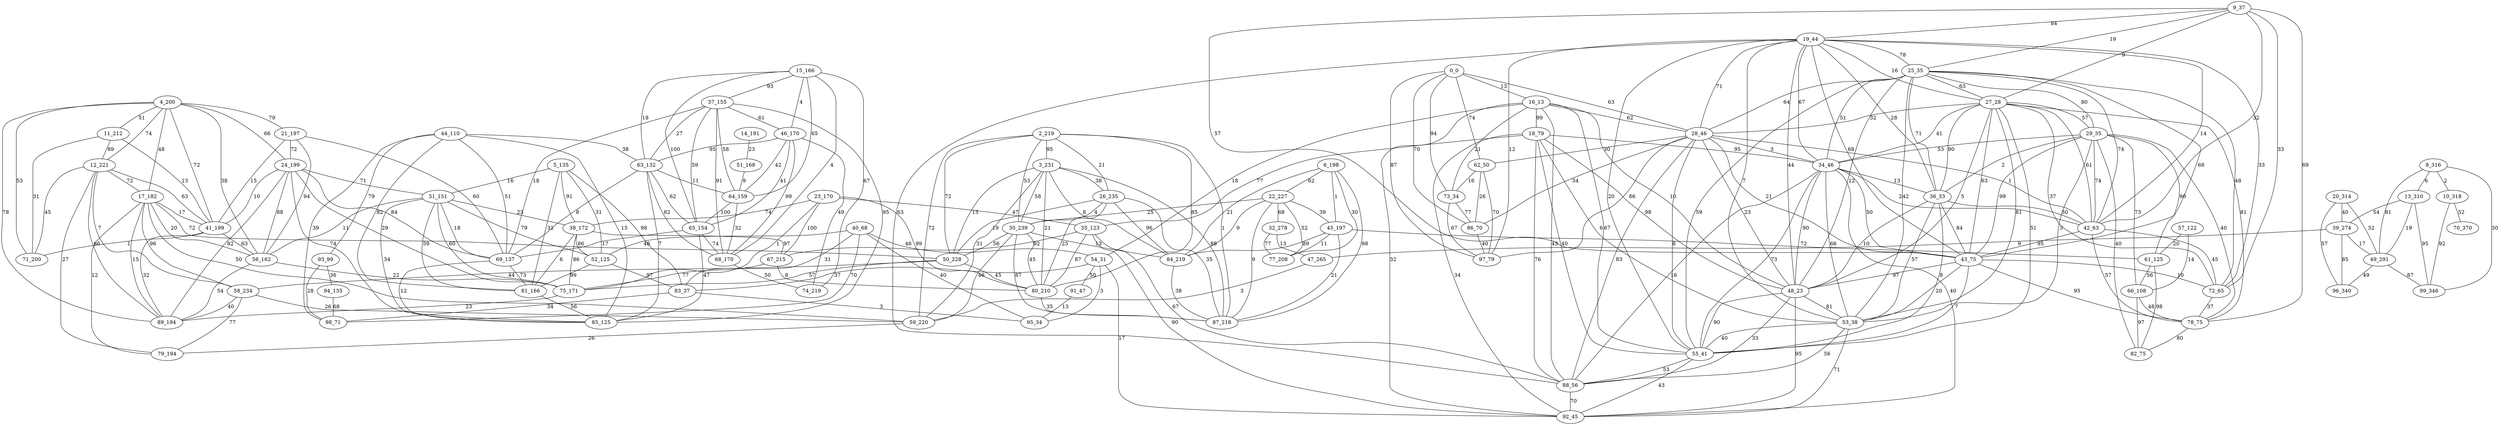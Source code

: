 graph {
  0 [label="0_0"];
  2 [label="2_219"];
  3 [label="3_231"];
  4 [label="4_200"];
  5 [label="5_135"];
  6 [label="6_198"];
  8 [label="8_316"];
  9 [label="9_37"];
  10 [label="10_318"];
  11 [label="11_212"];
  12 [label="12_221"];
  13 [label="13_310"];
  14 [label="14_191"];
  15 [label="15_166"];
  16 [label="16_13"];
  17 [label="17_182"];
  18 [label="18_79"];
  19 [label="19_44"];
  20 [label="20_314"];
  21 [label="21_197"];
  22 [label="22_227"];
  23 [label="23_170"];
  24 [label="24_199"];
  25 [label="25_35"];
  26 [label="26_235"];
  27 [label="27_28"];
  28 [label="28_46"];
  29 [label="29_35"];
  30 [label="30_239"];
  31 [label="31_151"];
  32 [label="32_278"];
  34 [label="34_46"];
  35 [label="35_123"];
  36 [label="36_33"];
  37 [label="37_155"];
  38 [label="38_172"];
  39 [label="39_274"];
  40 [label="40_68"];
  41 [label="41_199"];
  42 [label="42_63"];
  43 [label="43_75"];
  44 [label="44_110"];
  45 [label="45_197"];
  46 [label="46_170"];
  47 [label="47_265"];
  48 [label="48_23"];
  49 [label="49_291"];
  50 [label="50_228"];
  51 [label="51_168"];
  52 [label="52_125"];
  53 [label="53_38"];
  54 [label="54_31"];
  55 [label="55_41"];
  56 [label="56_162"];
  57 [label="57_122"];
  58 [label="58_234"];
  59 [label="59_220"];
  61 [label="61_125"];
  62 [label="62_50"];
  63 [label="63_132"];
  64 [label="64_159"];
  65 [label="65_154"];
  66 [label="66_108"];
  67 [label="67_215"];
  68 [label="68_170"];
  69 [label="69_137"];
  70 [label="70_370"];
  71 [label="71_200"];
  72 [label="72_65"];
  73 [label="73_34"];
  74 [label="74_219"];
  75 [label="75_171"];
  77 [label="77_208"];
  78 [label="78_75"];
  79 [label="79_194"];
  80 [label="80_210"];
  81 [label="81_166"];
  82 [label="82_75"];
  83 [label="83_37"];
  84 [label="84_219"];
  85 [label="85_125"];
  86 [label="86_70"];
  87 [label="87_218"];
  88 [label="88_56"];
  89 [label="89_194"];
  91 [label="91_47"];
  92 [label="92_45"];
  93 [label="93_99"];
  94 [label="94_135"];
  95 [label="95_34"];
  96 [label="96_340"];
  97 [label="97_79"];
  98 [label="98_71"];
  99 [label="99_346"];
  0 -- 28 [label="63"];
  0 -- 86 [label="70"];
  0 -- 62 [label="74"];
  0 -- 97 [label="87"];
  0 -- 73 [label="94"];
  0 -- 16 [label="13"];
  2 -- 30 [label="53"];
  2 -- 50 [label="72"];
  2 -- 87 [label="1"];
  2 -- 59 [label="72"];
  2 -- 26 [label="21"];
  2 -- 80 [label="85"];
  2 -- 3 [label="95"];
  3 -- 87 [label="88"];
  3 -- 80 [label="21"];
  3 -- 30 [label="58"];
  3 -- 50 [label="15"];
  3 -- 84 [label="8"];
  3 -- 59 [label="31"];
  3 -- 26 [label="38"];
  4 -- 17 [label="48"];
  4 -- 56 [label="38"];
  4 -- 24 [label="66"];
  4 -- 41 [label="72"];
  4 -- 21 [label="79"];
  4 -- 11 [label="51"];
  4 -- 71 [label="53"];
  4 -- 12 [label="74"];
  4 -- 89 [label="78"];
  5 -- 52 [label="31"];
  5 -- 83 [label="98"];
  5 -- 81 [label="31"];
  5 -- 38 [label="91"];
  5 -- 31 [label="16"];
  6 -- 87 [label="98"];
  6 -- 77 [label="30"];
  6 -- 22 [label="62"];
  6 -- 45 [label="1"];
  6 -- 84 [label="21"];
  8 -- 13 [label="6"];
  8 -- 99 [label="30"];
  8 -- 49 [label="81"];
  8 -- 10 [label="2"];
  9 -- 27 [label="9"];
  9 -- 42 [label="32"];
  9 -- 25 [label="19"];
  9 -- 19 [label="84"];
  9 -- 72 [label="33"];
  9 -- 43 [label="57"];
  9 -- 78 [label="69"];
  10 -- 99 [label="92"];
  10 -- 70 [label="52"];
  11 -- 12 [label="89"];
  11 -- 41 [label="13"];
  11 -- 71 [label="31"];
  12 -- 71 [label="45"];
  12 -- 41 [label="63"];
  12 -- 58 [label="7"];
  12 -- 89 [label="66"];
  12 -- 17 [label="72"];
  12 -- 79 [label="27"];
  13 -- 39 [label="54"];
  13 -- 49 [label="19"];
  13 -- 99 [label="95"];
  14 -- 51 [label="23"];
  15 -- 64 [label="65"];
  15 -- 68 [label="4"];
  15 -- 63 [label="18"];
  15 -- 74 [label="67"];
  15 -- 37 [label="93"];
  15 -- 65 [label="100"];
  15 -- 46 [label="4"];
  16 -- 55 [label="67"];
  16 -- 48 [label="10"];
  16 -- 54 [label="18"];
  16 -- 73 [label="21"];
  16 -- 18 [label="99"];
  16 -- 28 [label="62"];
  16 -- 92 [label="32"];
  16 -- 88 [label="43"];
  17 -- 58 [label="96"];
  17 -- 41 [label="17"];
  17 -- 56 [label="20"];
  17 -- 50 [label="72"];
  17 -- 59 [label="50"];
  17 -- 89 [label="15"];
  17 -- 79 [label="12"];
  18 -- 55 [label="40"];
  18 -- 92 [label="34"];
  18 -- 35 [label="77"];
  18 -- 48 [label="98"];
  18 -- 88 [label="76"];
  18 -- 53 [label="6"];
  18 -- 34 [label="95"];
  19 -- 97 [label="12"];
  19 -- 55 [label="20"];
  19 -- 25 [label="78"];
  19 -- 42 [label="14"];
  19 -- 88 [label="63"];
  19 -- 48 [label="44"];
  19 -- 36 [label="28"];
  19 -- 28 [label="71"];
  19 -- 53 [label="7"];
  19 -- 34 [label="67"];
  19 -- 27 [label="16"];
  19 -- 72 [label="33"];
  19 -- 43 [label="68"];
  20 -- 49 [label="32"];
  20 -- 96 [label="57"];
  20 -- 39 [label="40"];
  21 -- 24 [label="72"];
  21 -- 69 [label="60"];
  21 -- 41 [label="15"];
  21 -- 56 [label="94"];
  22 -- 32 [label="68"];
  22 -- 87 [label="9"];
  22 -- 84 [label="9"];
  22 -- 45 [label="39"];
  22 -- 30 [label="25"];
  22 -- 77 [label="52"];
  23 -- 67 [label="100"];
  23 -- 35 [label="47"];
  23 -- 38 [label="74"];
  23 -- 80 [label="99"];
  23 -- 75 [label="1"];
  24 -- 85 [label="74"];
  24 -- 89 [label="82"];
  24 -- 56 [label="88"];
  24 -- 75 [label="29"];
  24 -- 41 [label="10"];
  24 -- 69 [label="84"];
  24 -- 31 [label="71"];
  25 -- 36 [label="71"];
  25 -- 43 [label="68"];
  25 -- 29 [label="80"];
  25 -- 72 [label="48"];
  25 -- 55 [label="59"];
  25 -- 28 [label="64"];
  25 -- 27 [label="63"];
  25 -- 48 [label="12"];
  25 -- 34 [label="51"];
  25 -- 42 [label="74"];
  25 -- 53 [label="42"];
  26 -- 87 [label="35"];
  26 -- 80 [label="25"];
  26 -- 84 [label="96"];
  26 -- 30 [label="4"];
  26 -- 50 [label="19"];
  27 -- 72 [label="37"];
  27 -- 29 [label="57"];
  27 -- 55 [label="51"];
  27 -- 48 [label="5"];
  27 -- 78 [label="81"];
  27 -- 43 [label="63"];
  27 -- 36 [label="90"];
  27 -- 28 [label="32"];
  27 -- 34 [label="41"];
  27 -- 53 [label="81"];
  27 -- 42 [label="61"];
  28 -- 88 [label="83"];
  28 -- 34 [label="3"];
  28 -- 97 [label="86"];
  28 -- 48 [label="23"];
  28 -- 86 [label="34"];
  28 -- 42 [label="1"];
  28 -- 43 [label="21"];
  28 -- 62 [label="30"];
  28 -- 55 [label="8"];
  29 -- 42 [label="74"];
  29 -- 82 [label="40"];
  29 -- 78 [label="40"];
  29 -- 43 [label="99"];
  29 -- 61 [label="90"];
  29 -- 66 [label="73"];
  29 -- 36 [label="2"];
  29 -- 34 [label="53"];
  29 -- 53 [label="3"];
  30 -- 87 [label="87"];
  30 -- 59 [label="46"];
  30 -- 84 [label="13"];
  30 -- 50 [label="56"];
  30 -- 80 [label="45"];
  31 -- 38 [label="23"];
  31 -- 81 [label="59"];
  31 -- 56 [label="11"];
  31 -- 75 [label="60"];
  31 -- 69 [label="18"];
  31 -- 52 [label="79"];
  31 -- 85 [label="34"];
  32 -- 77 [label="77"];
  32 -- 47 [label="13"];
  34 -- 92 [label="40"];
  34 -- 53 [label="66"];
  34 -- 43 [label="50"];
  34 -- 36 [label="13"];
  34 -- 48 [label="90"];
  34 -- 88 [label="16"];
  34 -- 42 [label="2"];
  34 -- 55 [label="73"];
  35 -- 92 [label="90"];
  35 -- 67 [label="92"];
  35 -- 80 [label="87"];
  35 -- 88 [label="67"];
  36 -- 43 [label="84"];
  36 -- 48 [label="10"];
  36 -- 55 [label="8"];
  36 -- 42 [label="30"];
  36 -- 53 [label="57"];
  37 -- 64 [label="58"];
  37 -- 65 [label="59"];
  37 -- 85 [label="95"];
  37 -- 63 [label="27"];
  37 -- 46 [label="61"];
  37 -- 69 [label="18"];
  37 -- 68 [label="91"];
  38 -- 75 [label="86"];
  38 -- 67 [label="97"];
  38 -- 52 [label="86"];
  38 -- 81 [label="6"];
  39 -- 96 [label="85"];
  39 -- 49 [label="17"];
  39 -- 47 [label="9"];
  40 -- 54 [label="46"];
  40 -- 95 [label="40"];
  40 -- 98 [label="70"];
  40 -- 52 [label="48"];
  40 -- 83 [label="31"];
  41 -- 89 [label="32"];
  41 -- 71 [label="1"];
  41 -- 56 [label="63"];
  42 -- 78 [label="57"];
  42 -- 72 [label="45"];
  42 -- 43 [label="95"];
  43 -- 55 [label="7"];
  43 -- 78 [label="95"];
  43 -- 72 [label="10"];
  43 -- 48 [label="97"];
  43 -- 53 [label="20"];
  44 -- 63 [label="38"];
  44 -- 93 [label="79"];
  44 -- 85 [label="15"];
  44 -- 69 [label="51"];
  44 -- 81 [label="82"];
  44 -- 98 [label="39"];
  45 -- 84 [label="89"];
  45 -- 87 [label="21"];
  45 -- 77 [label="11"];
  45 -- 61 [label="72"];
  46 -- 74 [label="49"];
  46 -- 64 [label="42"];
  46 -- 65 [label="41"];
  46 -- 68 [label="99"];
  46 -- 63 [label="95"];
  47 -- 59 [label="3"];
  48 -- 88 [label="33"];
  48 -- 92 [label="95"];
  48 -- 55 [label="90"];
  48 -- 53 [label="81"];
  49 -- 96 [label="49"];
  49 -- 99 [label="87"];
  50 -- 80 [label="45"];
  50 -- 58 [label="44"];
  50 -- 75 [label="57"];
  51 -- 64 [label="9"];
  52 -- 83 [label="97"];
  52 -- 81 [label="99"];
  53 -- 92 [label="71"];
  53 -- 55 [label="40"];
  53 -- 88 [label="56"];
  54 -- 92 [label="17"];
  54 -- 91 [label="50"];
  54 -- 83 [label="37"];
  54 -- 95 [label="3"];
  55 -- 88 [label="53"];
  55 -- 92 [label="43"];
  56 -- 89 [label="54"];
  56 -- 75 [label="22"];
  57 -- 61 [label="20"];
  57 -- 66 [label="14"];
  58 -- 79 [label="77"];
  58 -- 59 [label="26"];
  58 -- 89 [label="40"];
  59 -- 79 [label="26"];
  61 -- 82 [label="98"];
  61 -- 66 [label="56"];
  62 -- 73 [label="16"];
  62 -- 97 [label="70"];
  62 -- 86 [label="26"];
  63 -- 64 [label="11"];
  63 -- 65 [label="62"];
  63 -- 69 [label="8"];
  63 -- 68 [label="82"];
  63 -- 85 [label="7"];
  64 -- 65 [label="100"];
  64 -- 68 [label="32"];
  65 -- 69 [label="17"];
  65 -- 68 [label="74"];
  65 -- 85 [label="47"];
  66 -- 78 [label="48"];
  66 -- 82 [label="97"];
  67 -- 75 [label="77"];
  67 -- 80 [label="8"];
  68 -- 74 [label="50"];
  69 -- 81 [label="73"];
  69 -- 85 [label="12"];
  72 -- 78 [label="37"];
  73 -- 86 [label="77"];
  73 -- 97 [label="67"];
  75 -- 89 [label="23"];
  78 -- 82 [label="80"];
  80 -- 87 [label="35"];
  81 -- 85 [label="56"];
  83 -- 95 [label="3"];
  83 -- 98 [label="34"];
  84 -- 87 [label="38"];
  86 -- 97 [label="40"];
  88 -- 92 [label="70"];
  91 -- 95 [label="13"];
  93 -- 98 [label="28"];
  93 -- 94 [label="36"];
  94 -- 98 [label="68"];
}